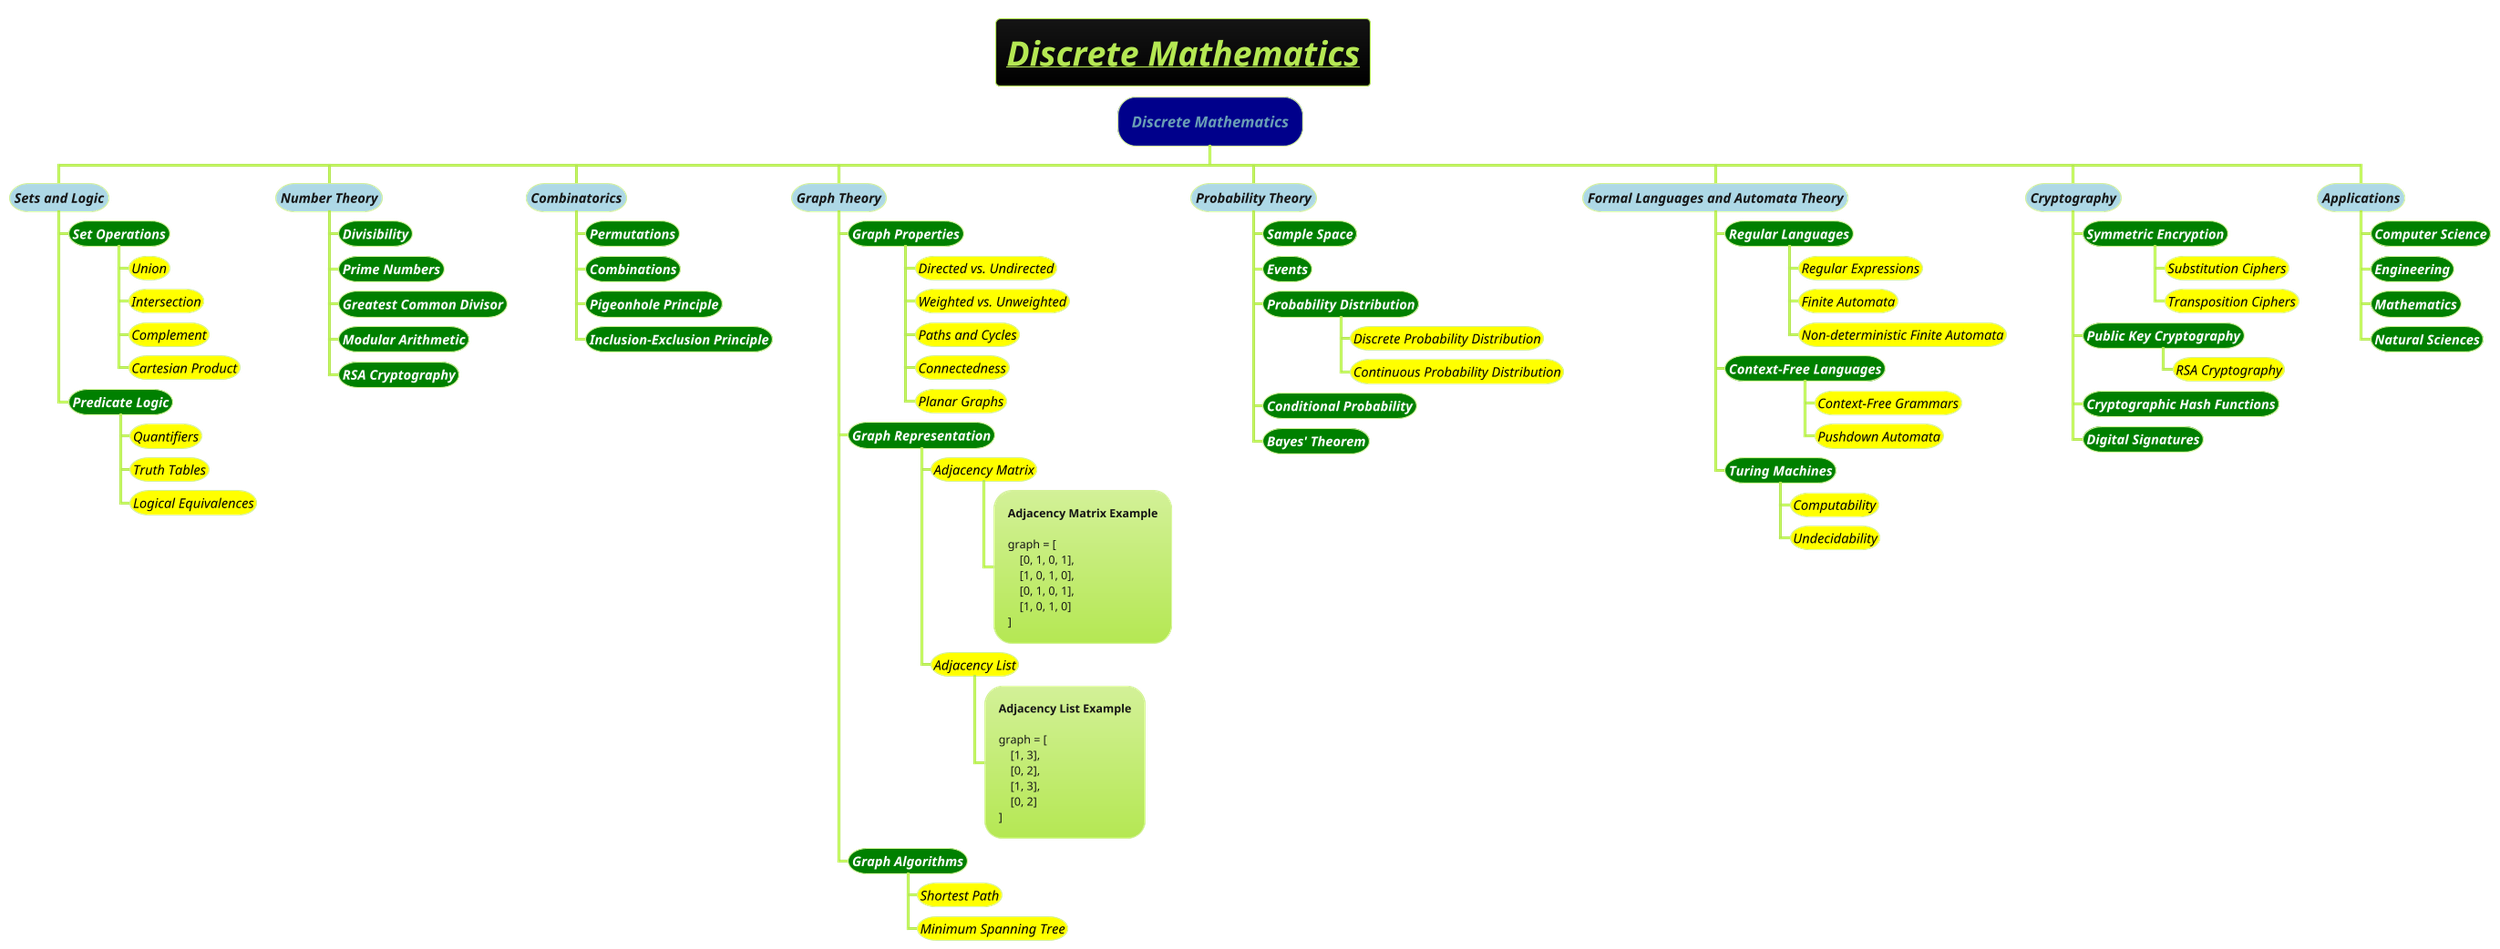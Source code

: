 @startwbs
title =<i><b><u>Discrete Mathematics
!theme hacker



*[#darkblue] <i>Discrete Mathematics
**[#lightblue] <i><color #blac><size:14>Sets and Logic
***[#green] <b><i><color #white><size:14>Set Operations
****[#yellow] <i><color #black><size:14>Union
****[#yellow] <i><color #black><size:14>Intersection
****[#yellow] <i><color #black><size:14>Complement
****[#yellow] <i><color #black><size:14>Cartesian Product
***[#green] <b><i><color #white><size:14>Predicate Logic
****[#yellow] <i><color #black><size:14>Quantifiers
****[#yellow] <i><color #black><size:14>Truth Tables
****[#yellow] <i><color #black><size:14>Logical Equivalences
**[#lightblue] <i><color #blac><size:14>Number Theory
***[#green] <b><i><color #white><size:14>Divisibility
***[#green] <b><i><color #white><size:14>Prime Numbers
***[#green] <b><i><color #white><size:14>Greatest Common Divisor
***[#green] <b><i><color #white><size:14>Modular Arithmetic
***[#green] <b><i><color #white><size:14>RSA Cryptography
**[#lightblue] <i><color #blac><size:14>Combinatorics
***[#green] <b><i><color #white><size:14>Permutations
***[#green] <b><i><color #white><size:14>Combinations
***[#green] <b><i><color #white><size:14>Pigeonhole Principle
***[#green] <b><i><color #white><size:14>Inclusion-Exclusion Principle
**[#lightblue] <i><color #blac><size:14>Graph Theory
***[#green] <b><i><color #white><size:14>Graph Properties
****[#yellow] <i><color #black><size:14>Directed vs. Undirected
****[#yellow] <i><color #black><size:14>Weighted vs. Unweighted
****[#yellow] <i><color #black><size:14>Paths and Cycles
****[#yellow] <i><color #black><size:14>Connectedness
****[#yellow] <i><color #black><size:14>Planar Graphs
***[#green] <b><i><color #white><size:14>Graph Representation
****[#yellow] <i><color #black><size:14>Adjacency Matrix
*****:**Adjacency Matrix Example**

graph = [
    [0, 1, 0, 1],
    [1, 0, 1, 0],
    [0, 1, 0, 1],
    [1, 0, 1, 0]
];

****[#yellow] <i><color #black><size:14>Adjacency List

*****:**Adjacency List Example**

graph = [
    [1, 3],
    [0, 2],
    [1, 3],
    [0, 2]
];

***[#green] <b><i><color #white><size:14>Graph Algorithms
****[#yellow] <i><color #black><size:14>Shortest Path
****[#yellow] <i><color #black><size:14>Minimum Spanning Tree
**[#lightblue] <i><color #blac><size:14>Probability Theory
***[#green] <b><i><color #white><size:14>Sample Space
***[#green] <b><i><color #white><size:14>Events
***[#green] <b><i><color #white><size:14>Probability Distribution
****[#yellow] <i><color #black><size:14>Discrete Probability Distribution
****[#yellow] <i><color #black><size:14>Continuous Probability Distribution
***[#green] <b><i><color #white><size:14>Conditional Probability
***[#green] <b><i><color #white><size:14>Bayes' Theorem
**[#lightblue] <i><color #blac><size:14>Formal Languages and Automata Theory
***[#green] <b><i><color #white><size:14>Regular Languages
****[#yellow] <i><color #black><size:14>Regular Expressions
****[#yellow] <i><color #black><size:14>Finite Automata
****[#yellow] <i><color #black><size:14>Non-deterministic Finite Automata
***[#green] <b><i><color #white><size:14>Context-Free Languages
****[#yellow] <i><color #black><size:14>Context-Free Grammars
****[#yellow] <i><color #black><size:14>Pushdown Automata
***[#green] <b><i><color #white><size:14>Turing Machines
****[#yellow] <i><color #black><size:14>Computability
****[#yellow] <i><color #black><size:14>Undecidability
**[#lightblue] <i><color #blac><size:14>Cryptography
***[#green] <b><i><color #white><size:14>Symmetric Encryption
****[#yellow] <i><color #black><size:14>Substitution Ciphers
****[#yellow] <i><color #black><size:14>Transposition Ciphers
***[#green] <b><i><color #white><size:14>Public Key Cryptography
****[#yellow] <i><color #black><size:14>RSA Cryptography
***[#green] <b><i><color #white><size:14>Cryptographic Hash Functions
***[#green] <b><i><color #white><size:14>Digital Signatures
**[#lightblue] <i><color #blac><size:14>Applications
***[#green] <b><i><color #white><size:14>Computer Science
***[#green] <b><i><color #white><size:14>Engineering
***[#green] <b><i><color #white><size:14>Mathematics
***[#green] <b><i><color #white><size:14>Natural Sciences
@endwbs
